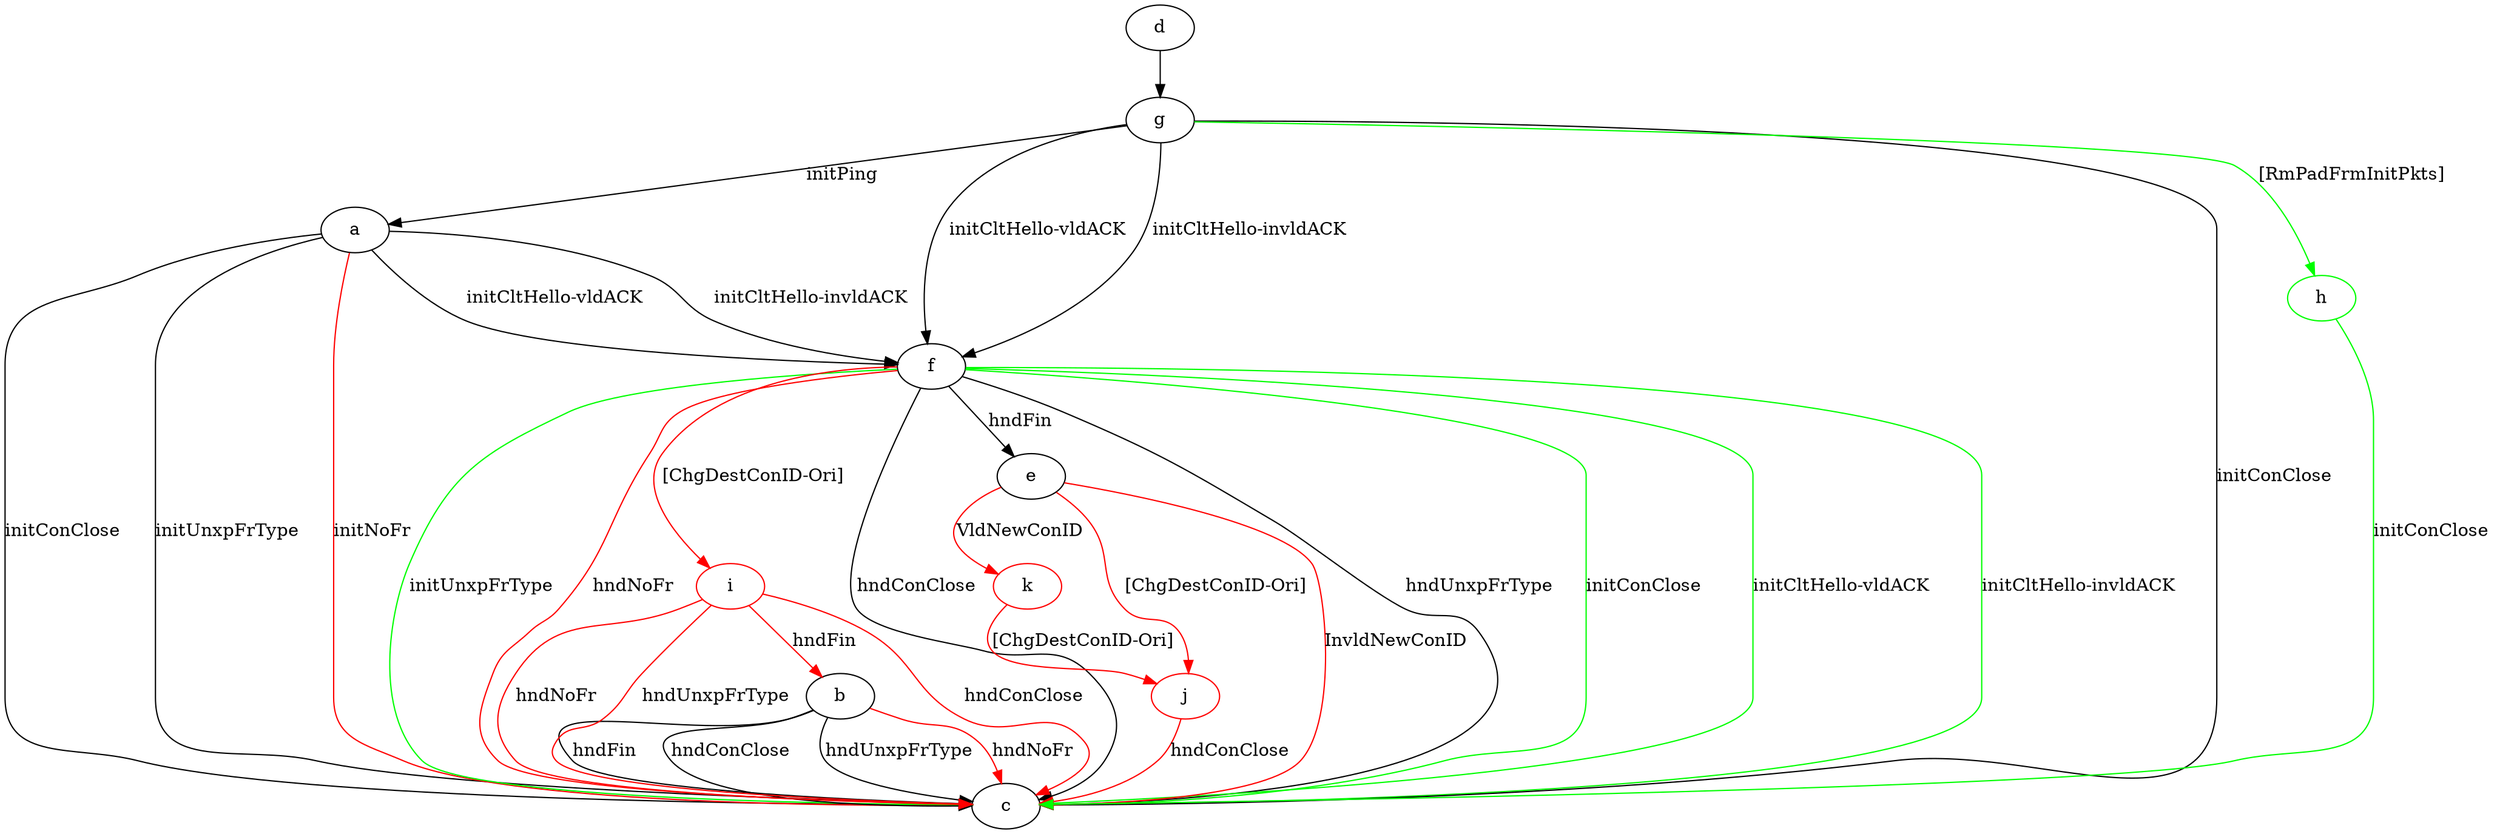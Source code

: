 digraph "" {
	a -> c	[key=0,
		label="initConClose "];
	a -> c	[key=1,
		label="initUnxpFrType "];
	a -> c	[key=2,
		color=red,
		label="initNoFr "];
	a -> f	[key=0,
		label="initCltHello-vldACK "];
	a -> f	[key=1,
		label="initCltHello-invldACK "];
	b -> c	[key=0,
		label="hndFin "];
	b -> c	[key=1,
		label="hndConClose "];
	b -> c	[key=2,
		label="hndUnxpFrType "];
	b -> c	[key=3,
		color=red,
		label="hndNoFr "];
	d -> g	[key=0];
	e -> c	[key=0,
		color=red,
		label="InvldNewConID "];
	j	[color=red];
	e -> j	[key=0,
		color=red,
		label="[ChgDestConID-Ori] "];
	k	[color=red];
	e -> k	[key=0,
		color=red,
		label="VldNewConID "];
	f -> c	[key=0,
		label="hndConClose "];
	f -> c	[key=1,
		label="hndUnxpFrType "];
	f -> c	[key=2,
		color=green,
		label="initConClose "];
	f -> c	[key=3,
		color=green,
		label="initCltHello-vldACK "];
	f -> c	[key=4,
		color=green,
		label="initCltHello-invldACK "];
	f -> c	[key=5,
		color=green,
		label="initUnxpFrType "];
	f -> c	[key=6,
		color=red,
		label="hndNoFr "];
	f -> e	[key=0,
		label="hndFin "];
	i	[color=red];
	f -> i	[key=0,
		color=red,
		label="[ChgDestConID-Ori] "];
	g -> a	[key=0,
		label="initPing "];
	g -> c	[key=0,
		label="initConClose "];
	g -> f	[key=0,
		label="initCltHello-vldACK "];
	g -> f	[key=1,
		label="initCltHello-invldACK "];
	h	[color=green];
	g -> h	[key=0,
		color=green,
		label="[RmPadFrmInitPkts] "];
	h -> c	[key=0,
		color=green,
		label="initConClose "];
	i -> b	[key=0,
		color=red,
		label="hndFin "];
	i -> c	[key=0,
		color=red,
		label="hndConClose "];
	i -> c	[key=1,
		color=red,
		label="hndNoFr "];
	i -> c	[key=2,
		color=red,
		label="hndUnxpFrType "];
	j -> c	[key=0,
		color=red,
		label="hndConClose "];
	k -> j	[key=0,
		color=red,
		label="[ChgDestConID-Ori] "];
}
